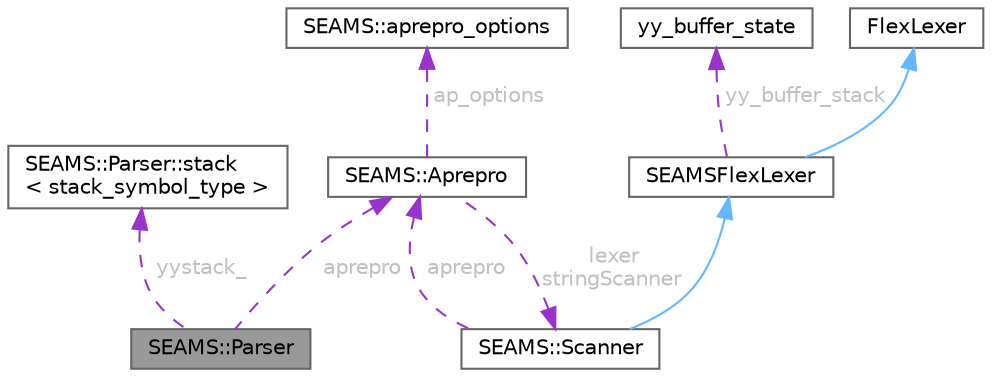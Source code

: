 digraph "SEAMS::Parser"
{
 // LATEX_PDF_SIZE
  bgcolor="transparent";
  edge [fontname=Helvetica,fontsize=10,labelfontname=Helvetica,labelfontsize=10];
  node [fontname=Helvetica,fontsize=10,shape=box,height=0.2,width=0.4];
  Node1 [id="Node000001",label="SEAMS::Parser",height=0.2,width=0.4,color="gray40", fillcolor="grey60", style="filled", fontcolor="black",tooltip="A Bison parser."];
  Node2 -> Node1 [id="edge1_Node000001_Node000002",dir="back",color="darkorchid3",style="dashed",tooltip=" ",label=" yystack_",fontcolor="grey" ];
  Node2 [id="Node000002",label="SEAMS::Parser::stack\l\< stack_symbol_type \>",height=0.2,width=0.4,color="gray40", fillcolor="white", style="filled",URL="$classSEAMS_1_1Parser_1_1stack.html",tooltip=" "];
  Node3 -> Node1 [id="edge2_Node000001_Node000003",dir="back",color="darkorchid3",style="dashed",tooltip=" ",label=" aprepro",fontcolor="grey" ];
  Node3 [id="Node000003",label="SEAMS::Aprepro",height=0.2,width=0.4,color="gray40", fillcolor="white", style="filled",URL="$classSEAMS_1_1Aprepro.html",tooltip=" "];
  Node4 -> Node3 [id="edge3_Node000003_Node000004",dir="back",color="darkorchid3",style="dashed",tooltip=" ",label=" ap_options",fontcolor="grey" ];
  Node4 [id="Node000004",label="SEAMS::aprepro_options",height=0.2,width=0.4,color="gray40", fillcolor="white", style="filled",URL="$structSEAMS_1_1aprepro__options.html",tooltip=" "];
  Node5 -> Node3 [id="edge4_Node000003_Node000005",dir="back",color="darkorchid3",style="dashed",tooltip=" ",label=" lexer\nstringScanner",fontcolor="grey" ];
  Node5 [id="Node000005",label="SEAMS::Scanner",height=0.2,width=0.4,color="gray40", fillcolor="white", style="filled",URL="$classSEAMS_1_1Scanner.html",tooltip=" "];
  Node6 -> Node5 [id="edge5_Node000005_Node000006",dir="back",color="steelblue1",style="solid",tooltip=" "];
  Node6 [id="Node000006",label="SEAMSFlexLexer",height=0.2,width=0.4,color="gray40", fillcolor="white", style="filled",URL="$classSEAMSFlexLexer.html",tooltip=" "];
  Node7 -> Node6 [id="edge6_Node000006_Node000007",dir="back",color="steelblue1",style="solid",tooltip=" "];
  Node7 [id="Node000007",label="FlexLexer",height=0.2,width=0.4,color="gray40", fillcolor="white", style="filled",URL="$classFlexLexer.html",tooltip=" "];
  Node8 -> Node6 [id="edge7_Node000006_Node000008",dir="back",color="darkorchid3",style="dashed",tooltip=" ",label=" yy_buffer_stack",fontcolor="grey" ];
  Node8 [id="Node000008",label="yy_buffer_state",height=0.2,width=0.4,color="gray40", fillcolor="white", style="filled",URL="$structyy__buffer__state.html",tooltip=" "];
  Node3 -> Node5 [id="edge8_Node000005_Node000003",dir="back",color="darkorchid3",style="dashed",tooltip=" ",label=" aprepro",fontcolor="grey" ];
}
